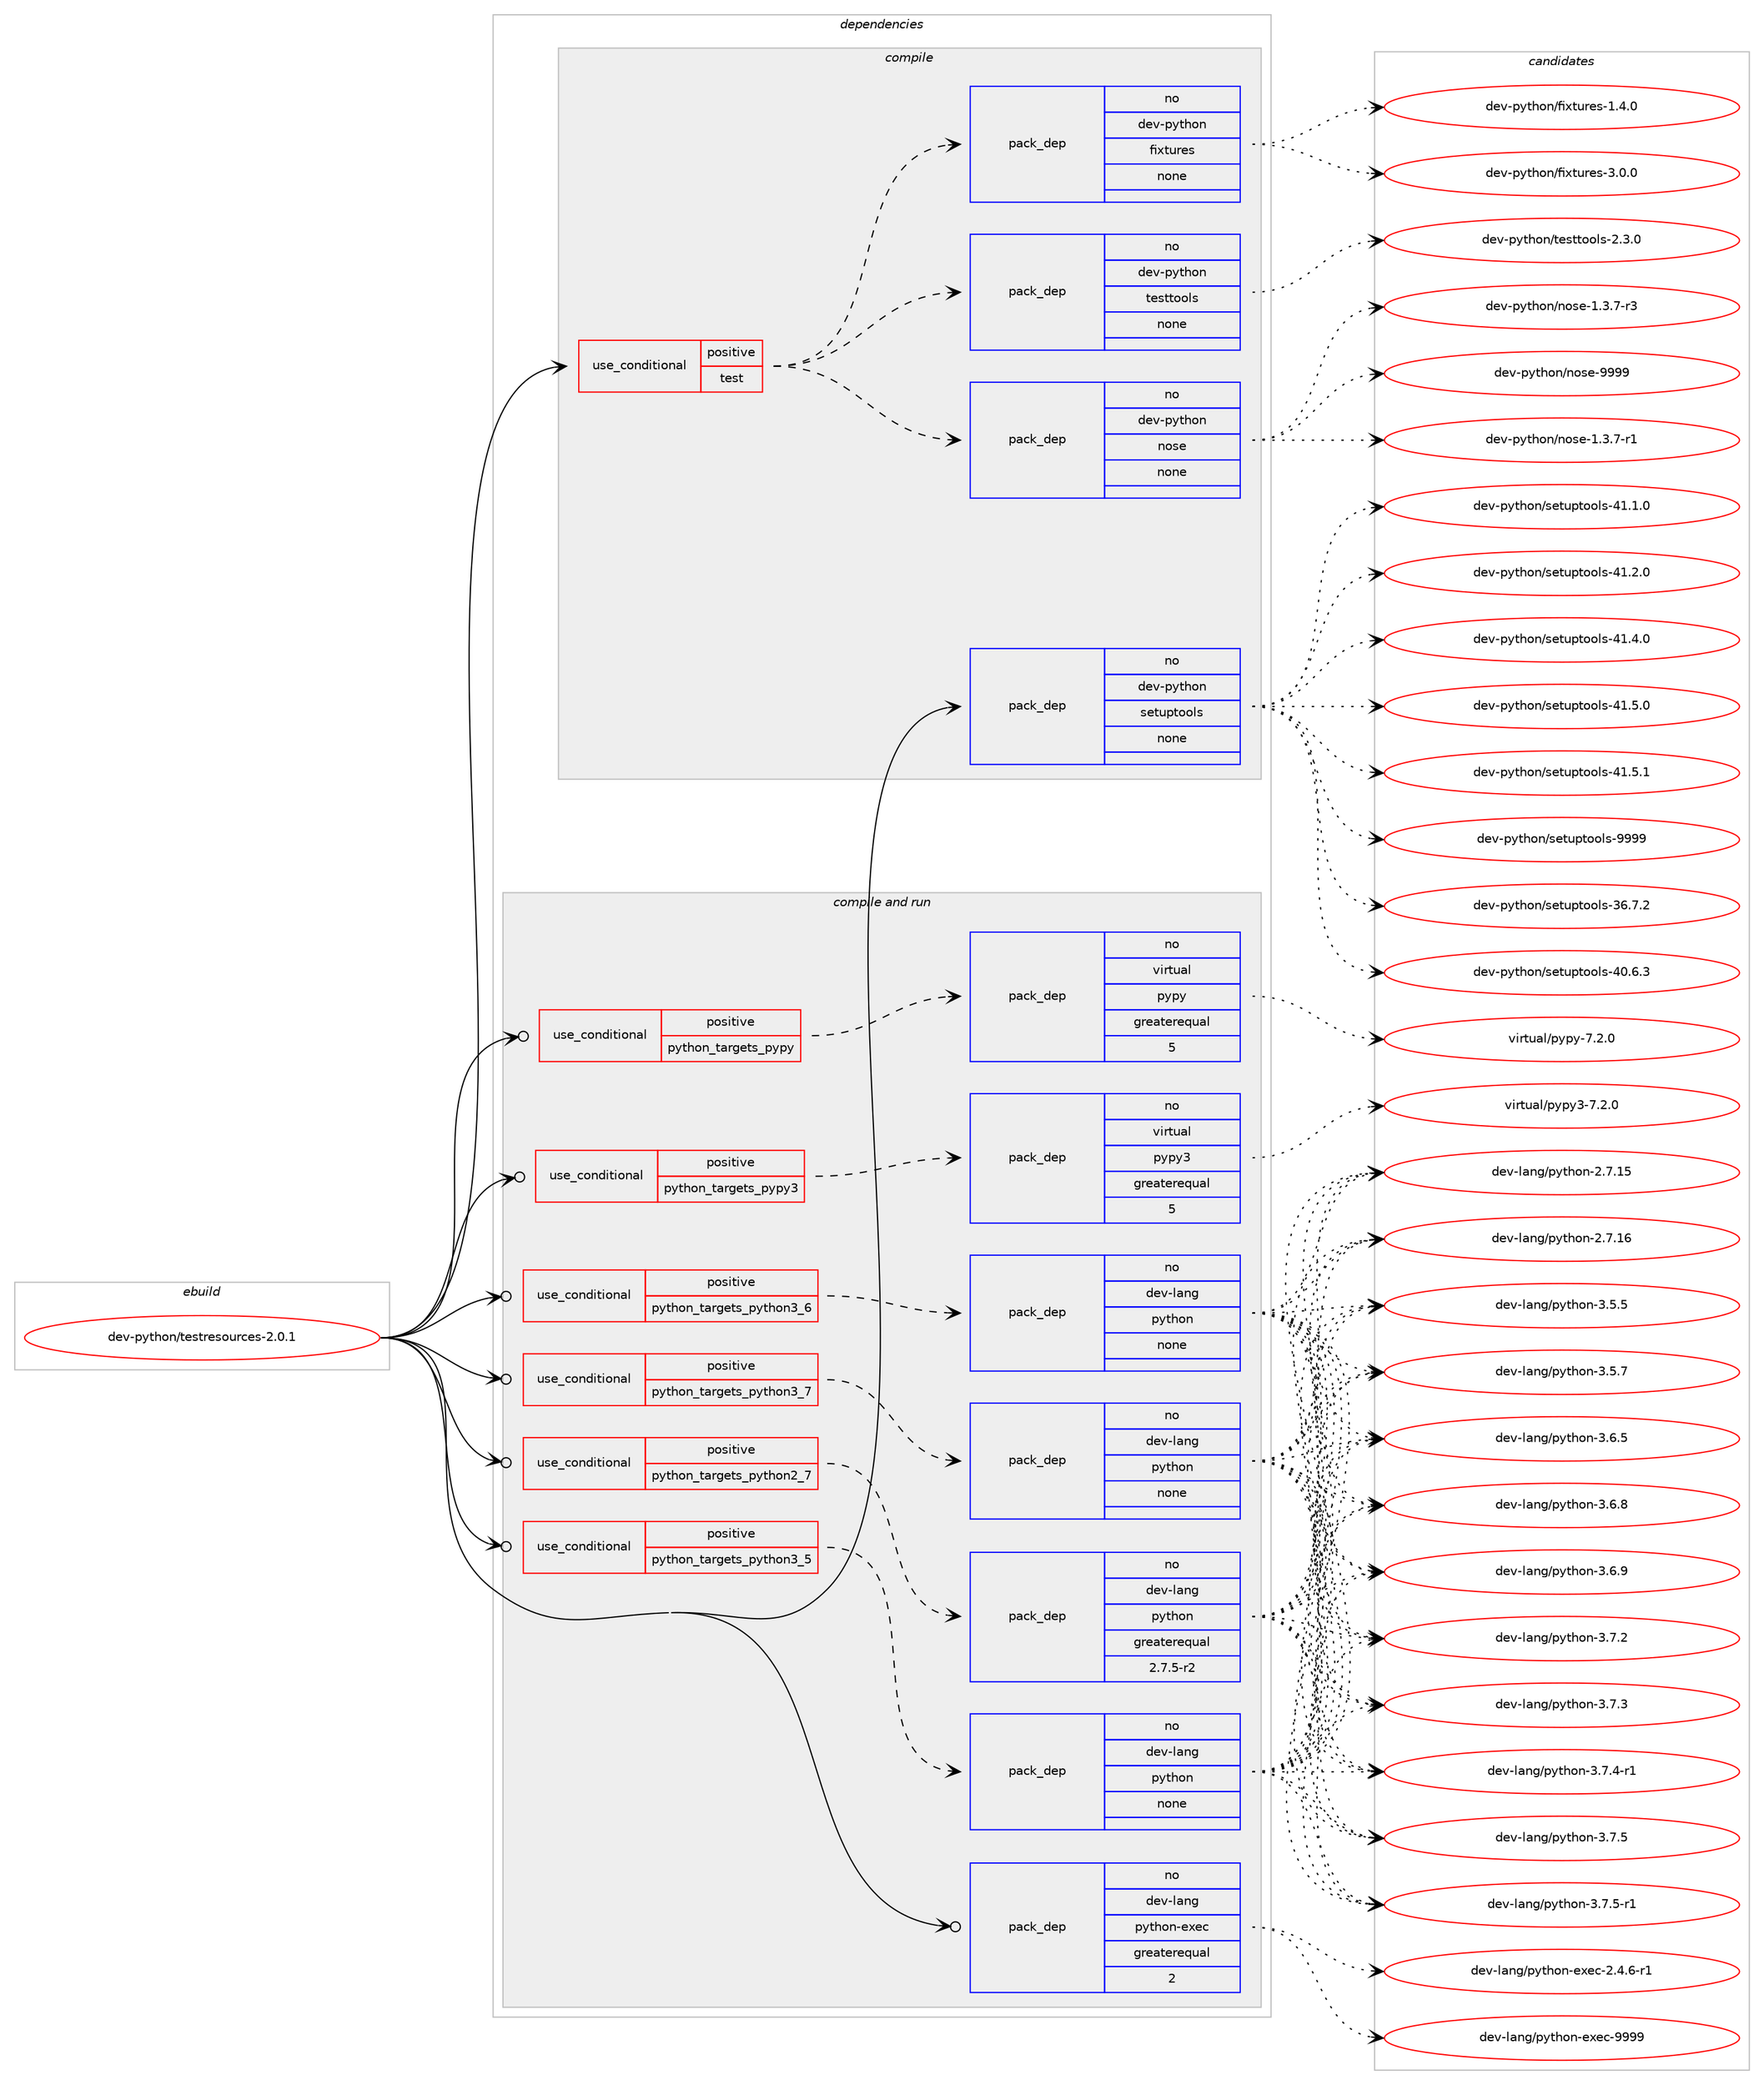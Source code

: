 digraph prolog {

# *************
# Graph options
# *************

newrank=true;
concentrate=true;
compound=true;
graph [rankdir=LR,fontname=Helvetica,fontsize=10,ranksep=1.5];#, ranksep=2.5, nodesep=0.2];
edge  [arrowhead=vee];
node  [fontname=Helvetica,fontsize=10];

# **********
# The ebuild
# **********

subgraph cluster_leftcol {
color=gray;
rank=same;
label=<<i>ebuild</i>>;
id [label="dev-python/testresources-2.0.1", color=red, width=4, href="../dev-python/testresources-2.0.1.svg"];
}

# ****************
# The dependencies
# ****************

subgraph cluster_midcol {
color=gray;
label=<<i>dependencies</i>>;
subgraph cluster_compile {
fillcolor="#eeeeee";
style=filled;
label=<<i>compile</i>>;
subgraph cond150420 {
dependency640594 [label=<<TABLE BORDER="0" CELLBORDER="1" CELLSPACING="0" CELLPADDING="4"><TR><TD ROWSPAN="3" CELLPADDING="10">use_conditional</TD></TR><TR><TD>positive</TD></TR><TR><TD>test</TD></TR></TABLE>>, shape=none, color=red];
subgraph pack478292 {
dependency640595 [label=<<TABLE BORDER="0" CELLBORDER="1" CELLSPACING="0" CELLPADDING="4" WIDTH="220"><TR><TD ROWSPAN="6" CELLPADDING="30">pack_dep</TD></TR><TR><TD WIDTH="110">no</TD></TR><TR><TD>dev-python</TD></TR><TR><TD>nose</TD></TR><TR><TD>none</TD></TR><TR><TD></TD></TR></TABLE>>, shape=none, color=blue];
}
dependency640594:e -> dependency640595:w [weight=20,style="dashed",arrowhead="vee"];
subgraph pack478293 {
dependency640596 [label=<<TABLE BORDER="0" CELLBORDER="1" CELLSPACING="0" CELLPADDING="4" WIDTH="220"><TR><TD ROWSPAN="6" CELLPADDING="30">pack_dep</TD></TR><TR><TD WIDTH="110">no</TD></TR><TR><TD>dev-python</TD></TR><TR><TD>testtools</TD></TR><TR><TD>none</TD></TR><TR><TD></TD></TR></TABLE>>, shape=none, color=blue];
}
dependency640594:e -> dependency640596:w [weight=20,style="dashed",arrowhead="vee"];
subgraph pack478294 {
dependency640597 [label=<<TABLE BORDER="0" CELLBORDER="1" CELLSPACING="0" CELLPADDING="4" WIDTH="220"><TR><TD ROWSPAN="6" CELLPADDING="30">pack_dep</TD></TR><TR><TD WIDTH="110">no</TD></TR><TR><TD>dev-python</TD></TR><TR><TD>fixtures</TD></TR><TR><TD>none</TD></TR><TR><TD></TD></TR></TABLE>>, shape=none, color=blue];
}
dependency640594:e -> dependency640597:w [weight=20,style="dashed",arrowhead="vee"];
}
id:e -> dependency640594:w [weight=20,style="solid",arrowhead="vee"];
subgraph pack478295 {
dependency640598 [label=<<TABLE BORDER="0" CELLBORDER="1" CELLSPACING="0" CELLPADDING="4" WIDTH="220"><TR><TD ROWSPAN="6" CELLPADDING="30">pack_dep</TD></TR><TR><TD WIDTH="110">no</TD></TR><TR><TD>dev-python</TD></TR><TR><TD>setuptools</TD></TR><TR><TD>none</TD></TR><TR><TD></TD></TR></TABLE>>, shape=none, color=blue];
}
id:e -> dependency640598:w [weight=20,style="solid",arrowhead="vee"];
}
subgraph cluster_compileandrun {
fillcolor="#eeeeee";
style=filled;
label=<<i>compile and run</i>>;
subgraph cond150421 {
dependency640599 [label=<<TABLE BORDER="0" CELLBORDER="1" CELLSPACING="0" CELLPADDING="4"><TR><TD ROWSPAN="3" CELLPADDING="10">use_conditional</TD></TR><TR><TD>positive</TD></TR><TR><TD>python_targets_pypy</TD></TR></TABLE>>, shape=none, color=red];
subgraph pack478296 {
dependency640600 [label=<<TABLE BORDER="0" CELLBORDER="1" CELLSPACING="0" CELLPADDING="4" WIDTH="220"><TR><TD ROWSPAN="6" CELLPADDING="30">pack_dep</TD></TR><TR><TD WIDTH="110">no</TD></TR><TR><TD>virtual</TD></TR><TR><TD>pypy</TD></TR><TR><TD>greaterequal</TD></TR><TR><TD>5</TD></TR></TABLE>>, shape=none, color=blue];
}
dependency640599:e -> dependency640600:w [weight=20,style="dashed",arrowhead="vee"];
}
id:e -> dependency640599:w [weight=20,style="solid",arrowhead="odotvee"];
subgraph cond150422 {
dependency640601 [label=<<TABLE BORDER="0" CELLBORDER="1" CELLSPACING="0" CELLPADDING="4"><TR><TD ROWSPAN="3" CELLPADDING="10">use_conditional</TD></TR><TR><TD>positive</TD></TR><TR><TD>python_targets_pypy3</TD></TR></TABLE>>, shape=none, color=red];
subgraph pack478297 {
dependency640602 [label=<<TABLE BORDER="0" CELLBORDER="1" CELLSPACING="0" CELLPADDING="4" WIDTH="220"><TR><TD ROWSPAN="6" CELLPADDING="30">pack_dep</TD></TR><TR><TD WIDTH="110">no</TD></TR><TR><TD>virtual</TD></TR><TR><TD>pypy3</TD></TR><TR><TD>greaterequal</TD></TR><TR><TD>5</TD></TR></TABLE>>, shape=none, color=blue];
}
dependency640601:e -> dependency640602:w [weight=20,style="dashed",arrowhead="vee"];
}
id:e -> dependency640601:w [weight=20,style="solid",arrowhead="odotvee"];
subgraph cond150423 {
dependency640603 [label=<<TABLE BORDER="0" CELLBORDER="1" CELLSPACING="0" CELLPADDING="4"><TR><TD ROWSPAN="3" CELLPADDING="10">use_conditional</TD></TR><TR><TD>positive</TD></TR><TR><TD>python_targets_python2_7</TD></TR></TABLE>>, shape=none, color=red];
subgraph pack478298 {
dependency640604 [label=<<TABLE BORDER="0" CELLBORDER="1" CELLSPACING="0" CELLPADDING="4" WIDTH="220"><TR><TD ROWSPAN="6" CELLPADDING="30">pack_dep</TD></TR><TR><TD WIDTH="110">no</TD></TR><TR><TD>dev-lang</TD></TR><TR><TD>python</TD></TR><TR><TD>greaterequal</TD></TR><TR><TD>2.7.5-r2</TD></TR></TABLE>>, shape=none, color=blue];
}
dependency640603:e -> dependency640604:w [weight=20,style="dashed",arrowhead="vee"];
}
id:e -> dependency640603:w [weight=20,style="solid",arrowhead="odotvee"];
subgraph cond150424 {
dependency640605 [label=<<TABLE BORDER="0" CELLBORDER="1" CELLSPACING="0" CELLPADDING="4"><TR><TD ROWSPAN="3" CELLPADDING="10">use_conditional</TD></TR><TR><TD>positive</TD></TR><TR><TD>python_targets_python3_5</TD></TR></TABLE>>, shape=none, color=red];
subgraph pack478299 {
dependency640606 [label=<<TABLE BORDER="0" CELLBORDER="1" CELLSPACING="0" CELLPADDING="4" WIDTH="220"><TR><TD ROWSPAN="6" CELLPADDING="30">pack_dep</TD></TR><TR><TD WIDTH="110">no</TD></TR><TR><TD>dev-lang</TD></TR><TR><TD>python</TD></TR><TR><TD>none</TD></TR><TR><TD></TD></TR></TABLE>>, shape=none, color=blue];
}
dependency640605:e -> dependency640606:w [weight=20,style="dashed",arrowhead="vee"];
}
id:e -> dependency640605:w [weight=20,style="solid",arrowhead="odotvee"];
subgraph cond150425 {
dependency640607 [label=<<TABLE BORDER="0" CELLBORDER="1" CELLSPACING="0" CELLPADDING="4"><TR><TD ROWSPAN="3" CELLPADDING="10">use_conditional</TD></TR><TR><TD>positive</TD></TR><TR><TD>python_targets_python3_6</TD></TR></TABLE>>, shape=none, color=red];
subgraph pack478300 {
dependency640608 [label=<<TABLE BORDER="0" CELLBORDER="1" CELLSPACING="0" CELLPADDING="4" WIDTH="220"><TR><TD ROWSPAN="6" CELLPADDING="30">pack_dep</TD></TR><TR><TD WIDTH="110">no</TD></TR><TR><TD>dev-lang</TD></TR><TR><TD>python</TD></TR><TR><TD>none</TD></TR><TR><TD></TD></TR></TABLE>>, shape=none, color=blue];
}
dependency640607:e -> dependency640608:w [weight=20,style="dashed",arrowhead="vee"];
}
id:e -> dependency640607:w [weight=20,style="solid",arrowhead="odotvee"];
subgraph cond150426 {
dependency640609 [label=<<TABLE BORDER="0" CELLBORDER="1" CELLSPACING="0" CELLPADDING="4"><TR><TD ROWSPAN="3" CELLPADDING="10">use_conditional</TD></TR><TR><TD>positive</TD></TR><TR><TD>python_targets_python3_7</TD></TR></TABLE>>, shape=none, color=red];
subgraph pack478301 {
dependency640610 [label=<<TABLE BORDER="0" CELLBORDER="1" CELLSPACING="0" CELLPADDING="4" WIDTH="220"><TR><TD ROWSPAN="6" CELLPADDING="30">pack_dep</TD></TR><TR><TD WIDTH="110">no</TD></TR><TR><TD>dev-lang</TD></TR><TR><TD>python</TD></TR><TR><TD>none</TD></TR><TR><TD></TD></TR></TABLE>>, shape=none, color=blue];
}
dependency640609:e -> dependency640610:w [weight=20,style="dashed",arrowhead="vee"];
}
id:e -> dependency640609:w [weight=20,style="solid",arrowhead="odotvee"];
subgraph pack478302 {
dependency640611 [label=<<TABLE BORDER="0" CELLBORDER="1" CELLSPACING="0" CELLPADDING="4" WIDTH="220"><TR><TD ROWSPAN="6" CELLPADDING="30">pack_dep</TD></TR><TR><TD WIDTH="110">no</TD></TR><TR><TD>dev-lang</TD></TR><TR><TD>python-exec</TD></TR><TR><TD>greaterequal</TD></TR><TR><TD>2</TD></TR></TABLE>>, shape=none, color=blue];
}
id:e -> dependency640611:w [weight=20,style="solid",arrowhead="odotvee"];
}
subgraph cluster_run {
fillcolor="#eeeeee";
style=filled;
label=<<i>run</i>>;
}
}

# **************
# The candidates
# **************

subgraph cluster_choices {
rank=same;
color=gray;
label=<<i>candidates</i>>;

subgraph choice478292 {
color=black;
nodesep=1;
choice10010111845112121116104111110471101111151014549465146554511449 [label="dev-python/nose-1.3.7-r1", color=red, width=4,href="../dev-python/nose-1.3.7-r1.svg"];
choice10010111845112121116104111110471101111151014549465146554511451 [label="dev-python/nose-1.3.7-r3", color=red, width=4,href="../dev-python/nose-1.3.7-r3.svg"];
choice10010111845112121116104111110471101111151014557575757 [label="dev-python/nose-9999", color=red, width=4,href="../dev-python/nose-9999.svg"];
dependency640595:e -> choice10010111845112121116104111110471101111151014549465146554511449:w [style=dotted,weight="100"];
dependency640595:e -> choice10010111845112121116104111110471101111151014549465146554511451:w [style=dotted,weight="100"];
dependency640595:e -> choice10010111845112121116104111110471101111151014557575757:w [style=dotted,weight="100"];
}
subgraph choice478293 {
color=black;
nodesep=1;
choice1001011184511212111610411111047116101115116116111111108115455046514648 [label="dev-python/testtools-2.3.0", color=red, width=4,href="../dev-python/testtools-2.3.0.svg"];
dependency640596:e -> choice1001011184511212111610411111047116101115116116111111108115455046514648:w [style=dotted,weight="100"];
}
subgraph choice478294 {
color=black;
nodesep=1;
choice1001011184511212111610411111047102105120116117114101115454946524648 [label="dev-python/fixtures-1.4.0", color=red, width=4,href="../dev-python/fixtures-1.4.0.svg"];
choice1001011184511212111610411111047102105120116117114101115455146484648 [label="dev-python/fixtures-3.0.0", color=red, width=4,href="../dev-python/fixtures-3.0.0.svg"];
dependency640597:e -> choice1001011184511212111610411111047102105120116117114101115454946524648:w [style=dotted,weight="100"];
dependency640597:e -> choice1001011184511212111610411111047102105120116117114101115455146484648:w [style=dotted,weight="100"];
}
subgraph choice478295 {
color=black;
nodesep=1;
choice100101118451121211161041111104711510111611711211611111110811545515446554650 [label="dev-python/setuptools-36.7.2", color=red, width=4,href="../dev-python/setuptools-36.7.2.svg"];
choice100101118451121211161041111104711510111611711211611111110811545524846544651 [label="dev-python/setuptools-40.6.3", color=red, width=4,href="../dev-python/setuptools-40.6.3.svg"];
choice100101118451121211161041111104711510111611711211611111110811545524946494648 [label="dev-python/setuptools-41.1.0", color=red, width=4,href="../dev-python/setuptools-41.1.0.svg"];
choice100101118451121211161041111104711510111611711211611111110811545524946504648 [label="dev-python/setuptools-41.2.0", color=red, width=4,href="../dev-python/setuptools-41.2.0.svg"];
choice100101118451121211161041111104711510111611711211611111110811545524946524648 [label="dev-python/setuptools-41.4.0", color=red, width=4,href="../dev-python/setuptools-41.4.0.svg"];
choice100101118451121211161041111104711510111611711211611111110811545524946534648 [label="dev-python/setuptools-41.5.0", color=red, width=4,href="../dev-python/setuptools-41.5.0.svg"];
choice100101118451121211161041111104711510111611711211611111110811545524946534649 [label="dev-python/setuptools-41.5.1", color=red, width=4,href="../dev-python/setuptools-41.5.1.svg"];
choice10010111845112121116104111110471151011161171121161111111081154557575757 [label="dev-python/setuptools-9999", color=red, width=4,href="../dev-python/setuptools-9999.svg"];
dependency640598:e -> choice100101118451121211161041111104711510111611711211611111110811545515446554650:w [style=dotted,weight="100"];
dependency640598:e -> choice100101118451121211161041111104711510111611711211611111110811545524846544651:w [style=dotted,weight="100"];
dependency640598:e -> choice100101118451121211161041111104711510111611711211611111110811545524946494648:w [style=dotted,weight="100"];
dependency640598:e -> choice100101118451121211161041111104711510111611711211611111110811545524946504648:w [style=dotted,weight="100"];
dependency640598:e -> choice100101118451121211161041111104711510111611711211611111110811545524946524648:w [style=dotted,weight="100"];
dependency640598:e -> choice100101118451121211161041111104711510111611711211611111110811545524946534648:w [style=dotted,weight="100"];
dependency640598:e -> choice100101118451121211161041111104711510111611711211611111110811545524946534649:w [style=dotted,weight="100"];
dependency640598:e -> choice10010111845112121116104111110471151011161171121161111111081154557575757:w [style=dotted,weight="100"];
}
subgraph choice478296 {
color=black;
nodesep=1;
choice1181051141161179710847112121112121455546504648 [label="virtual/pypy-7.2.0", color=red, width=4,href="../virtual/pypy-7.2.0.svg"];
dependency640600:e -> choice1181051141161179710847112121112121455546504648:w [style=dotted,weight="100"];
}
subgraph choice478297 {
color=black;
nodesep=1;
choice118105114116117971084711212111212151455546504648 [label="virtual/pypy3-7.2.0", color=red, width=4,href="../virtual/pypy3-7.2.0.svg"];
dependency640602:e -> choice118105114116117971084711212111212151455546504648:w [style=dotted,weight="100"];
}
subgraph choice478298 {
color=black;
nodesep=1;
choice10010111845108971101034711212111610411111045504655464953 [label="dev-lang/python-2.7.15", color=red, width=4,href="../dev-lang/python-2.7.15.svg"];
choice10010111845108971101034711212111610411111045504655464954 [label="dev-lang/python-2.7.16", color=red, width=4,href="../dev-lang/python-2.7.16.svg"];
choice100101118451089711010347112121116104111110455146534653 [label="dev-lang/python-3.5.5", color=red, width=4,href="../dev-lang/python-3.5.5.svg"];
choice100101118451089711010347112121116104111110455146534655 [label="dev-lang/python-3.5.7", color=red, width=4,href="../dev-lang/python-3.5.7.svg"];
choice100101118451089711010347112121116104111110455146544653 [label="dev-lang/python-3.6.5", color=red, width=4,href="../dev-lang/python-3.6.5.svg"];
choice100101118451089711010347112121116104111110455146544656 [label="dev-lang/python-3.6.8", color=red, width=4,href="../dev-lang/python-3.6.8.svg"];
choice100101118451089711010347112121116104111110455146544657 [label="dev-lang/python-3.6.9", color=red, width=4,href="../dev-lang/python-3.6.9.svg"];
choice100101118451089711010347112121116104111110455146554650 [label="dev-lang/python-3.7.2", color=red, width=4,href="../dev-lang/python-3.7.2.svg"];
choice100101118451089711010347112121116104111110455146554651 [label="dev-lang/python-3.7.3", color=red, width=4,href="../dev-lang/python-3.7.3.svg"];
choice1001011184510897110103471121211161041111104551465546524511449 [label="dev-lang/python-3.7.4-r1", color=red, width=4,href="../dev-lang/python-3.7.4-r1.svg"];
choice100101118451089711010347112121116104111110455146554653 [label="dev-lang/python-3.7.5", color=red, width=4,href="../dev-lang/python-3.7.5.svg"];
choice1001011184510897110103471121211161041111104551465546534511449 [label="dev-lang/python-3.7.5-r1", color=red, width=4,href="../dev-lang/python-3.7.5-r1.svg"];
dependency640604:e -> choice10010111845108971101034711212111610411111045504655464953:w [style=dotted,weight="100"];
dependency640604:e -> choice10010111845108971101034711212111610411111045504655464954:w [style=dotted,weight="100"];
dependency640604:e -> choice100101118451089711010347112121116104111110455146534653:w [style=dotted,weight="100"];
dependency640604:e -> choice100101118451089711010347112121116104111110455146534655:w [style=dotted,weight="100"];
dependency640604:e -> choice100101118451089711010347112121116104111110455146544653:w [style=dotted,weight="100"];
dependency640604:e -> choice100101118451089711010347112121116104111110455146544656:w [style=dotted,weight="100"];
dependency640604:e -> choice100101118451089711010347112121116104111110455146544657:w [style=dotted,weight="100"];
dependency640604:e -> choice100101118451089711010347112121116104111110455146554650:w [style=dotted,weight="100"];
dependency640604:e -> choice100101118451089711010347112121116104111110455146554651:w [style=dotted,weight="100"];
dependency640604:e -> choice1001011184510897110103471121211161041111104551465546524511449:w [style=dotted,weight="100"];
dependency640604:e -> choice100101118451089711010347112121116104111110455146554653:w [style=dotted,weight="100"];
dependency640604:e -> choice1001011184510897110103471121211161041111104551465546534511449:w [style=dotted,weight="100"];
}
subgraph choice478299 {
color=black;
nodesep=1;
choice10010111845108971101034711212111610411111045504655464953 [label="dev-lang/python-2.7.15", color=red, width=4,href="../dev-lang/python-2.7.15.svg"];
choice10010111845108971101034711212111610411111045504655464954 [label="dev-lang/python-2.7.16", color=red, width=4,href="../dev-lang/python-2.7.16.svg"];
choice100101118451089711010347112121116104111110455146534653 [label="dev-lang/python-3.5.5", color=red, width=4,href="../dev-lang/python-3.5.5.svg"];
choice100101118451089711010347112121116104111110455146534655 [label="dev-lang/python-3.5.7", color=red, width=4,href="../dev-lang/python-3.5.7.svg"];
choice100101118451089711010347112121116104111110455146544653 [label="dev-lang/python-3.6.5", color=red, width=4,href="../dev-lang/python-3.6.5.svg"];
choice100101118451089711010347112121116104111110455146544656 [label="dev-lang/python-3.6.8", color=red, width=4,href="../dev-lang/python-3.6.8.svg"];
choice100101118451089711010347112121116104111110455146544657 [label="dev-lang/python-3.6.9", color=red, width=4,href="../dev-lang/python-3.6.9.svg"];
choice100101118451089711010347112121116104111110455146554650 [label="dev-lang/python-3.7.2", color=red, width=4,href="../dev-lang/python-3.7.2.svg"];
choice100101118451089711010347112121116104111110455146554651 [label="dev-lang/python-3.7.3", color=red, width=4,href="../dev-lang/python-3.7.3.svg"];
choice1001011184510897110103471121211161041111104551465546524511449 [label="dev-lang/python-3.7.4-r1", color=red, width=4,href="../dev-lang/python-3.7.4-r1.svg"];
choice100101118451089711010347112121116104111110455146554653 [label="dev-lang/python-3.7.5", color=red, width=4,href="../dev-lang/python-3.7.5.svg"];
choice1001011184510897110103471121211161041111104551465546534511449 [label="dev-lang/python-3.7.5-r1", color=red, width=4,href="../dev-lang/python-3.7.5-r1.svg"];
dependency640606:e -> choice10010111845108971101034711212111610411111045504655464953:w [style=dotted,weight="100"];
dependency640606:e -> choice10010111845108971101034711212111610411111045504655464954:w [style=dotted,weight="100"];
dependency640606:e -> choice100101118451089711010347112121116104111110455146534653:w [style=dotted,weight="100"];
dependency640606:e -> choice100101118451089711010347112121116104111110455146534655:w [style=dotted,weight="100"];
dependency640606:e -> choice100101118451089711010347112121116104111110455146544653:w [style=dotted,weight="100"];
dependency640606:e -> choice100101118451089711010347112121116104111110455146544656:w [style=dotted,weight="100"];
dependency640606:e -> choice100101118451089711010347112121116104111110455146544657:w [style=dotted,weight="100"];
dependency640606:e -> choice100101118451089711010347112121116104111110455146554650:w [style=dotted,weight="100"];
dependency640606:e -> choice100101118451089711010347112121116104111110455146554651:w [style=dotted,weight="100"];
dependency640606:e -> choice1001011184510897110103471121211161041111104551465546524511449:w [style=dotted,weight="100"];
dependency640606:e -> choice100101118451089711010347112121116104111110455146554653:w [style=dotted,weight="100"];
dependency640606:e -> choice1001011184510897110103471121211161041111104551465546534511449:w [style=dotted,weight="100"];
}
subgraph choice478300 {
color=black;
nodesep=1;
choice10010111845108971101034711212111610411111045504655464953 [label="dev-lang/python-2.7.15", color=red, width=4,href="../dev-lang/python-2.7.15.svg"];
choice10010111845108971101034711212111610411111045504655464954 [label="dev-lang/python-2.7.16", color=red, width=4,href="../dev-lang/python-2.7.16.svg"];
choice100101118451089711010347112121116104111110455146534653 [label="dev-lang/python-3.5.5", color=red, width=4,href="../dev-lang/python-3.5.5.svg"];
choice100101118451089711010347112121116104111110455146534655 [label="dev-lang/python-3.5.7", color=red, width=4,href="../dev-lang/python-3.5.7.svg"];
choice100101118451089711010347112121116104111110455146544653 [label="dev-lang/python-3.6.5", color=red, width=4,href="../dev-lang/python-3.6.5.svg"];
choice100101118451089711010347112121116104111110455146544656 [label="dev-lang/python-3.6.8", color=red, width=4,href="../dev-lang/python-3.6.8.svg"];
choice100101118451089711010347112121116104111110455146544657 [label="dev-lang/python-3.6.9", color=red, width=4,href="../dev-lang/python-3.6.9.svg"];
choice100101118451089711010347112121116104111110455146554650 [label="dev-lang/python-3.7.2", color=red, width=4,href="../dev-lang/python-3.7.2.svg"];
choice100101118451089711010347112121116104111110455146554651 [label="dev-lang/python-3.7.3", color=red, width=4,href="../dev-lang/python-3.7.3.svg"];
choice1001011184510897110103471121211161041111104551465546524511449 [label="dev-lang/python-3.7.4-r1", color=red, width=4,href="../dev-lang/python-3.7.4-r1.svg"];
choice100101118451089711010347112121116104111110455146554653 [label="dev-lang/python-3.7.5", color=red, width=4,href="../dev-lang/python-3.7.5.svg"];
choice1001011184510897110103471121211161041111104551465546534511449 [label="dev-lang/python-3.7.5-r1", color=red, width=4,href="../dev-lang/python-3.7.5-r1.svg"];
dependency640608:e -> choice10010111845108971101034711212111610411111045504655464953:w [style=dotted,weight="100"];
dependency640608:e -> choice10010111845108971101034711212111610411111045504655464954:w [style=dotted,weight="100"];
dependency640608:e -> choice100101118451089711010347112121116104111110455146534653:w [style=dotted,weight="100"];
dependency640608:e -> choice100101118451089711010347112121116104111110455146534655:w [style=dotted,weight="100"];
dependency640608:e -> choice100101118451089711010347112121116104111110455146544653:w [style=dotted,weight="100"];
dependency640608:e -> choice100101118451089711010347112121116104111110455146544656:w [style=dotted,weight="100"];
dependency640608:e -> choice100101118451089711010347112121116104111110455146544657:w [style=dotted,weight="100"];
dependency640608:e -> choice100101118451089711010347112121116104111110455146554650:w [style=dotted,weight="100"];
dependency640608:e -> choice100101118451089711010347112121116104111110455146554651:w [style=dotted,weight="100"];
dependency640608:e -> choice1001011184510897110103471121211161041111104551465546524511449:w [style=dotted,weight="100"];
dependency640608:e -> choice100101118451089711010347112121116104111110455146554653:w [style=dotted,weight="100"];
dependency640608:e -> choice1001011184510897110103471121211161041111104551465546534511449:w [style=dotted,weight="100"];
}
subgraph choice478301 {
color=black;
nodesep=1;
choice10010111845108971101034711212111610411111045504655464953 [label="dev-lang/python-2.7.15", color=red, width=4,href="../dev-lang/python-2.7.15.svg"];
choice10010111845108971101034711212111610411111045504655464954 [label="dev-lang/python-2.7.16", color=red, width=4,href="../dev-lang/python-2.7.16.svg"];
choice100101118451089711010347112121116104111110455146534653 [label="dev-lang/python-3.5.5", color=red, width=4,href="../dev-lang/python-3.5.5.svg"];
choice100101118451089711010347112121116104111110455146534655 [label="dev-lang/python-3.5.7", color=red, width=4,href="../dev-lang/python-3.5.7.svg"];
choice100101118451089711010347112121116104111110455146544653 [label="dev-lang/python-3.6.5", color=red, width=4,href="../dev-lang/python-3.6.5.svg"];
choice100101118451089711010347112121116104111110455146544656 [label="dev-lang/python-3.6.8", color=red, width=4,href="../dev-lang/python-3.6.8.svg"];
choice100101118451089711010347112121116104111110455146544657 [label="dev-lang/python-3.6.9", color=red, width=4,href="../dev-lang/python-3.6.9.svg"];
choice100101118451089711010347112121116104111110455146554650 [label="dev-lang/python-3.7.2", color=red, width=4,href="../dev-lang/python-3.7.2.svg"];
choice100101118451089711010347112121116104111110455146554651 [label="dev-lang/python-3.7.3", color=red, width=4,href="../dev-lang/python-3.7.3.svg"];
choice1001011184510897110103471121211161041111104551465546524511449 [label="dev-lang/python-3.7.4-r1", color=red, width=4,href="../dev-lang/python-3.7.4-r1.svg"];
choice100101118451089711010347112121116104111110455146554653 [label="dev-lang/python-3.7.5", color=red, width=4,href="../dev-lang/python-3.7.5.svg"];
choice1001011184510897110103471121211161041111104551465546534511449 [label="dev-lang/python-3.7.5-r1", color=red, width=4,href="../dev-lang/python-3.7.5-r1.svg"];
dependency640610:e -> choice10010111845108971101034711212111610411111045504655464953:w [style=dotted,weight="100"];
dependency640610:e -> choice10010111845108971101034711212111610411111045504655464954:w [style=dotted,weight="100"];
dependency640610:e -> choice100101118451089711010347112121116104111110455146534653:w [style=dotted,weight="100"];
dependency640610:e -> choice100101118451089711010347112121116104111110455146534655:w [style=dotted,weight="100"];
dependency640610:e -> choice100101118451089711010347112121116104111110455146544653:w [style=dotted,weight="100"];
dependency640610:e -> choice100101118451089711010347112121116104111110455146544656:w [style=dotted,weight="100"];
dependency640610:e -> choice100101118451089711010347112121116104111110455146544657:w [style=dotted,weight="100"];
dependency640610:e -> choice100101118451089711010347112121116104111110455146554650:w [style=dotted,weight="100"];
dependency640610:e -> choice100101118451089711010347112121116104111110455146554651:w [style=dotted,weight="100"];
dependency640610:e -> choice1001011184510897110103471121211161041111104551465546524511449:w [style=dotted,weight="100"];
dependency640610:e -> choice100101118451089711010347112121116104111110455146554653:w [style=dotted,weight="100"];
dependency640610:e -> choice1001011184510897110103471121211161041111104551465546534511449:w [style=dotted,weight="100"];
}
subgraph choice478302 {
color=black;
nodesep=1;
choice10010111845108971101034711212111610411111045101120101994550465246544511449 [label="dev-lang/python-exec-2.4.6-r1", color=red, width=4,href="../dev-lang/python-exec-2.4.6-r1.svg"];
choice10010111845108971101034711212111610411111045101120101994557575757 [label="dev-lang/python-exec-9999", color=red, width=4,href="../dev-lang/python-exec-9999.svg"];
dependency640611:e -> choice10010111845108971101034711212111610411111045101120101994550465246544511449:w [style=dotted,weight="100"];
dependency640611:e -> choice10010111845108971101034711212111610411111045101120101994557575757:w [style=dotted,weight="100"];
}
}

}
